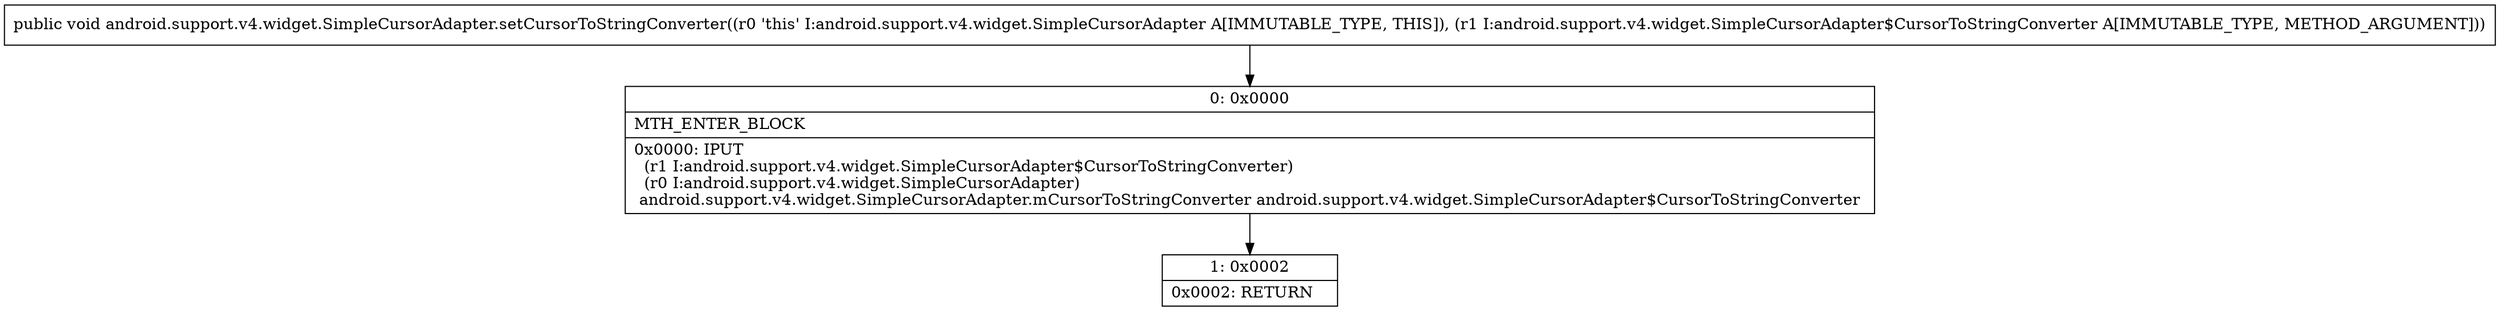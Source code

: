 digraph "CFG forandroid.support.v4.widget.SimpleCursorAdapter.setCursorToStringConverter(Landroid\/support\/v4\/widget\/SimpleCursorAdapter$CursorToStringConverter;)V" {
Node_0 [shape=record,label="{0\:\ 0x0000|MTH_ENTER_BLOCK\l|0x0000: IPUT  \l  (r1 I:android.support.v4.widget.SimpleCursorAdapter$CursorToStringConverter)\l  (r0 I:android.support.v4.widget.SimpleCursorAdapter)\l android.support.v4.widget.SimpleCursorAdapter.mCursorToStringConverter android.support.v4.widget.SimpleCursorAdapter$CursorToStringConverter \l}"];
Node_1 [shape=record,label="{1\:\ 0x0002|0x0002: RETURN   \l}"];
MethodNode[shape=record,label="{public void android.support.v4.widget.SimpleCursorAdapter.setCursorToStringConverter((r0 'this' I:android.support.v4.widget.SimpleCursorAdapter A[IMMUTABLE_TYPE, THIS]), (r1 I:android.support.v4.widget.SimpleCursorAdapter$CursorToStringConverter A[IMMUTABLE_TYPE, METHOD_ARGUMENT])) }"];
MethodNode -> Node_0;
Node_0 -> Node_1;
}


